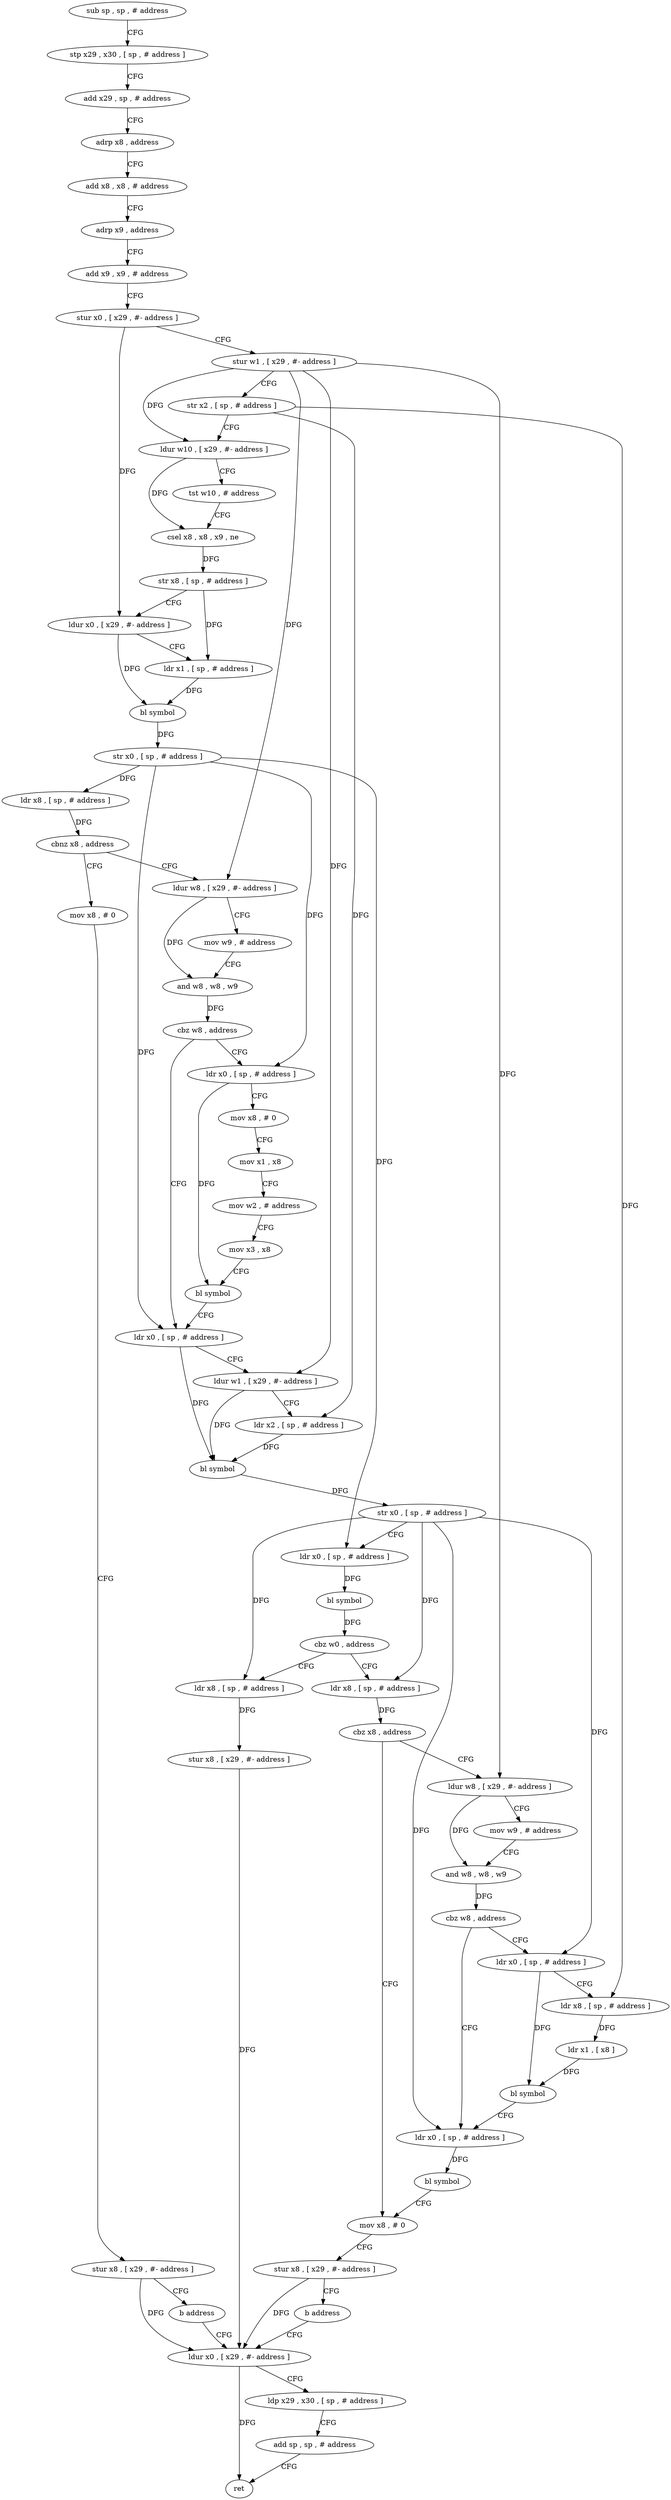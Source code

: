 digraph "func" {
"4237560" [label = "sub sp , sp , # address" ]
"4237564" [label = "stp x29 , x30 , [ sp , # address ]" ]
"4237568" [label = "add x29 , sp , # address" ]
"4237572" [label = "adrp x8 , address" ]
"4237576" [label = "add x8 , x8 , # address" ]
"4237580" [label = "adrp x9 , address" ]
"4237584" [label = "add x9 , x9 , # address" ]
"4237588" [label = "stur x0 , [ x29 , #- address ]" ]
"4237592" [label = "stur w1 , [ x29 , #- address ]" ]
"4237596" [label = "str x2 , [ sp , # address ]" ]
"4237600" [label = "ldur w10 , [ x29 , #- address ]" ]
"4237604" [label = "tst w10 , # address" ]
"4237608" [label = "csel x8 , x8 , x9 , ne" ]
"4237612" [label = "str x8 , [ sp , # address ]" ]
"4237616" [label = "ldur x0 , [ x29 , #- address ]" ]
"4237620" [label = "ldr x1 , [ sp , # address ]" ]
"4237624" [label = "bl symbol" ]
"4237628" [label = "str x0 , [ sp , # address ]" ]
"4237632" [label = "ldr x8 , [ sp , # address ]" ]
"4237636" [label = "cbnz x8 , address" ]
"4237652" [label = "ldur w8 , [ x29 , #- address ]" ]
"4237640" [label = "mov x8 , # 0" ]
"4237656" [label = "mov w9 , # address" ]
"4237660" [label = "and w8 , w8 , w9" ]
"4237664" [label = "cbz w8 , address" ]
"4237692" [label = "ldr x0 , [ sp , # address ]" ]
"4237668" [label = "ldr x0 , [ sp , # address ]" ]
"4237644" [label = "stur x8 , [ x29 , #- address ]" ]
"4237648" [label = "b address" ]
"4237792" [label = "ldur x0 , [ x29 , #- address ]" ]
"4237696" [label = "ldur w1 , [ x29 , #- address ]" ]
"4237700" [label = "ldr x2 , [ sp , # address ]" ]
"4237704" [label = "bl symbol" ]
"4237708" [label = "str x0 , [ sp , # address ]" ]
"4237712" [label = "ldr x0 , [ sp , # address ]" ]
"4237716" [label = "bl symbol" ]
"4237720" [label = "cbz w0 , address" ]
"4237784" [label = "ldr x8 , [ sp , # address ]" ]
"4237724" [label = "ldr x8 , [ sp , # address ]" ]
"4237672" [label = "mov x8 , # 0" ]
"4237676" [label = "mov x1 , x8" ]
"4237680" [label = "mov w2 , # address" ]
"4237684" [label = "mov x3 , x8" ]
"4237688" [label = "bl symbol" ]
"4237796" [label = "ldp x29 , x30 , [ sp , # address ]" ]
"4237800" [label = "add sp , sp , # address" ]
"4237804" [label = "ret" ]
"4237788" [label = "stur x8 , [ x29 , #- address ]" ]
"4237728" [label = "cbz x8 , address" ]
"4237772" [label = "mov x8 , # 0" ]
"4237732" [label = "ldur w8 , [ x29 , #- address ]" ]
"4237776" [label = "stur x8 , [ x29 , #- address ]" ]
"4237780" [label = "b address" ]
"4237736" [label = "mov w9 , # address" ]
"4237740" [label = "and w8 , w8 , w9" ]
"4237744" [label = "cbz w8 , address" ]
"4237764" [label = "ldr x0 , [ sp , # address ]" ]
"4237748" [label = "ldr x0 , [ sp , # address ]" ]
"4237768" [label = "bl symbol" ]
"4237752" [label = "ldr x8 , [ sp , # address ]" ]
"4237756" [label = "ldr x1 , [ x8 ]" ]
"4237760" [label = "bl symbol" ]
"4237560" -> "4237564" [ label = "CFG" ]
"4237564" -> "4237568" [ label = "CFG" ]
"4237568" -> "4237572" [ label = "CFG" ]
"4237572" -> "4237576" [ label = "CFG" ]
"4237576" -> "4237580" [ label = "CFG" ]
"4237580" -> "4237584" [ label = "CFG" ]
"4237584" -> "4237588" [ label = "CFG" ]
"4237588" -> "4237592" [ label = "CFG" ]
"4237588" -> "4237616" [ label = "DFG" ]
"4237592" -> "4237596" [ label = "CFG" ]
"4237592" -> "4237600" [ label = "DFG" ]
"4237592" -> "4237652" [ label = "DFG" ]
"4237592" -> "4237696" [ label = "DFG" ]
"4237592" -> "4237732" [ label = "DFG" ]
"4237596" -> "4237600" [ label = "CFG" ]
"4237596" -> "4237700" [ label = "DFG" ]
"4237596" -> "4237752" [ label = "DFG" ]
"4237600" -> "4237604" [ label = "CFG" ]
"4237600" -> "4237608" [ label = "DFG" ]
"4237604" -> "4237608" [ label = "CFG" ]
"4237608" -> "4237612" [ label = "DFG" ]
"4237612" -> "4237616" [ label = "CFG" ]
"4237612" -> "4237620" [ label = "DFG" ]
"4237616" -> "4237620" [ label = "CFG" ]
"4237616" -> "4237624" [ label = "DFG" ]
"4237620" -> "4237624" [ label = "DFG" ]
"4237624" -> "4237628" [ label = "DFG" ]
"4237628" -> "4237632" [ label = "DFG" ]
"4237628" -> "4237692" [ label = "DFG" ]
"4237628" -> "4237712" [ label = "DFG" ]
"4237628" -> "4237668" [ label = "DFG" ]
"4237632" -> "4237636" [ label = "DFG" ]
"4237636" -> "4237652" [ label = "CFG" ]
"4237636" -> "4237640" [ label = "CFG" ]
"4237652" -> "4237656" [ label = "CFG" ]
"4237652" -> "4237660" [ label = "DFG" ]
"4237640" -> "4237644" [ label = "CFG" ]
"4237656" -> "4237660" [ label = "CFG" ]
"4237660" -> "4237664" [ label = "DFG" ]
"4237664" -> "4237692" [ label = "CFG" ]
"4237664" -> "4237668" [ label = "CFG" ]
"4237692" -> "4237696" [ label = "CFG" ]
"4237692" -> "4237704" [ label = "DFG" ]
"4237668" -> "4237672" [ label = "CFG" ]
"4237668" -> "4237688" [ label = "DFG" ]
"4237644" -> "4237648" [ label = "CFG" ]
"4237644" -> "4237792" [ label = "DFG" ]
"4237648" -> "4237792" [ label = "CFG" ]
"4237792" -> "4237796" [ label = "CFG" ]
"4237792" -> "4237804" [ label = "DFG" ]
"4237696" -> "4237700" [ label = "CFG" ]
"4237696" -> "4237704" [ label = "DFG" ]
"4237700" -> "4237704" [ label = "DFG" ]
"4237704" -> "4237708" [ label = "DFG" ]
"4237708" -> "4237712" [ label = "CFG" ]
"4237708" -> "4237784" [ label = "DFG" ]
"4237708" -> "4237724" [ label = "DFG" ]
"4237708" -> "4237764" [ label = "DFG" ]
"4237708" -> "4237748" [ label = "DFG" ]
"4237712" -> "4237716" [ label = "DFG" ]
"4237716" -> "4237720" [ label = "DFG" ]
"4237720" -> "4237784" [ label = "CFG" ]
"4237720" -> "4237724" [ label = "CFG" ]
"4237784" -> "4237788" [ label = "DFG" ]
"4237724" -> "4237728" [ label = "DFG" ]
"4237672" -> "4237676" [ label = "CFG" ]
"4237676" -> "4237680" [ label = "CFG" ]
"4237680" -> "4237684" [ label = "CFG" ]
"4237684" -> "4237688" [ label = "CFG" ]
"4237688" -> "4237692" [ label = "CFG" ]
"4237796" -> "4237800" [ label = "CFG" ]
"4237800" -> "4237804" [ label = "CFG" ]
"4237788" -> "4237792" [ label = "DFG" ]
"4237728" -> "4237772" [ label = "CFG" ]
"4237728" -> "4237732" [ label = "CFG" ]
"4237772" -> "4237776" [ label = "CFG" ]
"4237732" -> "4237736" [ label = "CFG" ]
"4237732" -> "4237740" [ label = "DFG" ]
"4237776" -> "4237780" [ label = "CFG" ]
"4237776" -> "4237792" [ label = "DFG" ]
"4237780" -> "4237792" [ label = "CFG" ]
"4237736" -> "4237740" [ label = "CFG" ]
"4237740" -> "4237744" [ label = "DFG" ]
"4237744" -> "4237764" [ label = "CFG" ]
"4237744" -> "4237748" [ label = "CFG" ]
"4237764" -> "4237768" [ label = "DFG" ]
"4237748" -> "4237752" [ label = "CFG" ]
"4237748" -> "4237760" [ label = "DFG" ]
"4237768" -> "4237772" [ label = "CFG" ]
"4237752" -> "4237756" [ label = "DFG" ]
"4237756" -> "4237760" [ label = "DFG" ]
"4237760" -> "4237764" [ label = "CFG" ]
}
